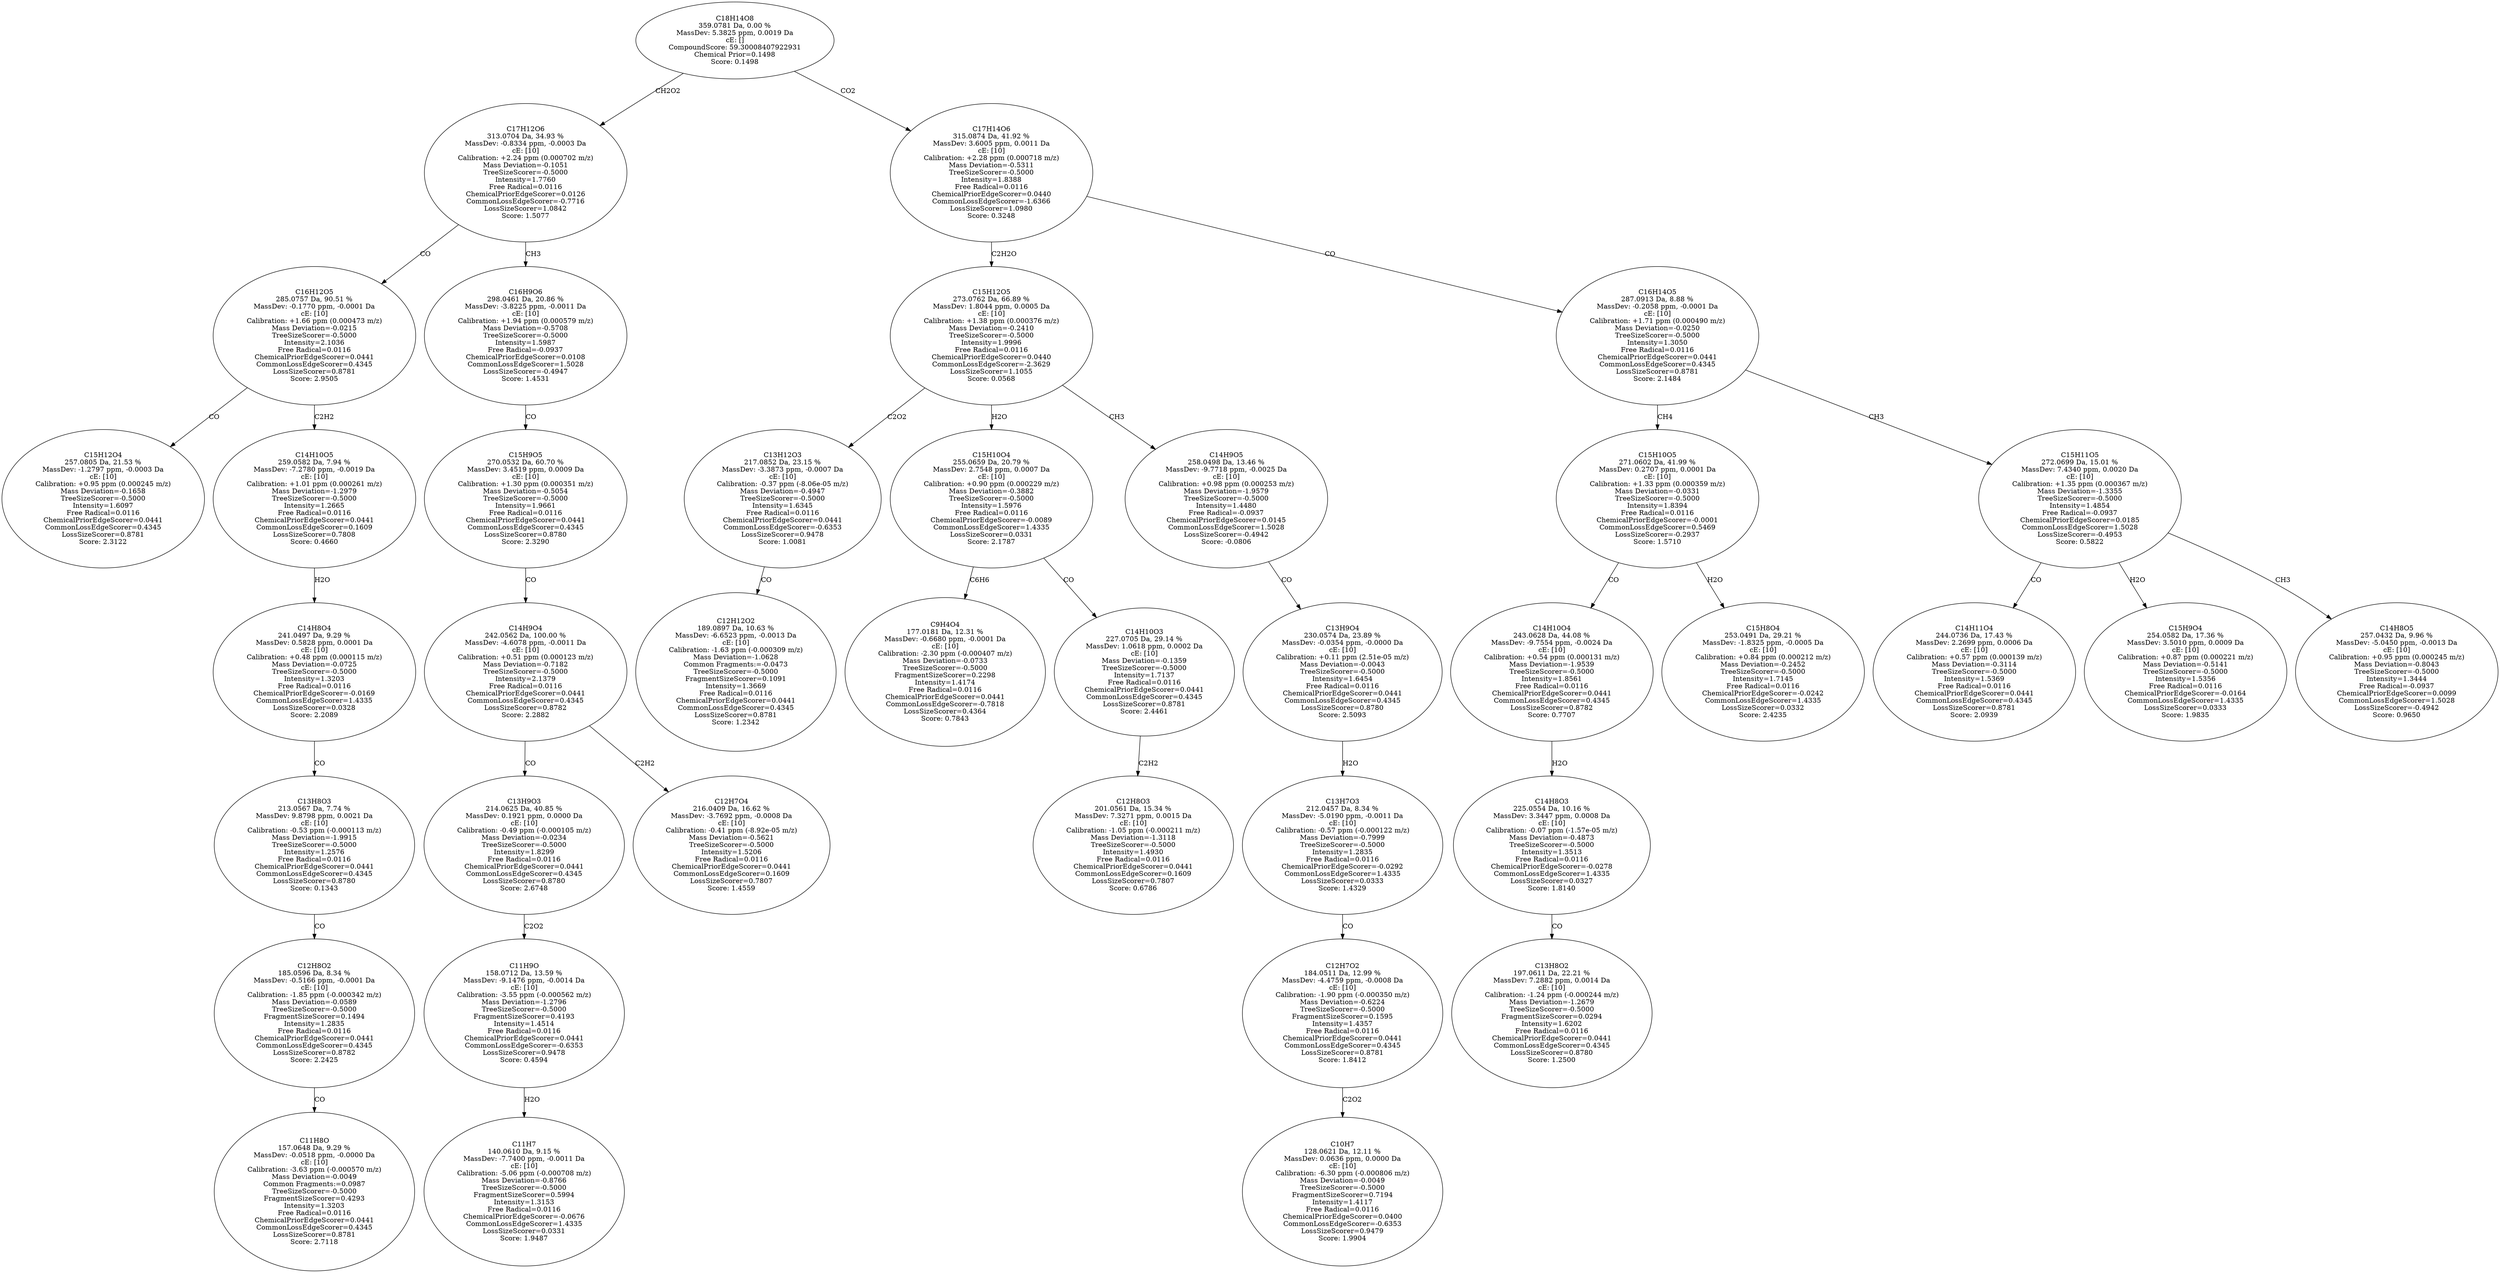 strict digraph {
v1 [label="C15H12O4\n257.0805 Da, 21.53 %\nMassDev: -1.2797 ppm, -0.0003 Da\ncE: [10]\nCalibration: +0.95 ppm (0.000245 m/z)\nMass Deviation=-0.1658\nTreeSizeScorer=-0.5000\nIntensity=1.6097\nFree Radical=0.0116\nChemicalPriorEdgeScorer=0.0441\nCommonLossEdgeScorer=0.4345\nLossSizeScorer=0.8781\nScore: 2.3122"];
v2 [label="C11H8O\n157.0648 Da, 9.29 %\nMassDev: -0.0518 ppm, -0.0000 Da\ncE: [10]\nCalibration: -3.63 ppm (-0.000570 m/z)\nMass Deviation=-0.0049\nCommon Fragments:=0.0987\nTreeSizeScorer=-0.5000\nFragmentSizeScorer=0.4293\nIntensity=1.3203\nFree Radical=0.0116\nChemicalPriorEdgeScorer=0.0441\nCommonLossEdgeScorer=0.4345\nLossSizeScorer=0.8781\nScore: 2.7118"];
v3 [label="C12H8O2\n185.0596 Da, 8.34 %\nMassDev: -0.5166 ppm, -0.0001 Da\ncE: [10]\nCalibration: -1.85 ppm (-0.000342 m/z)\nMass Deviation=-0.0589\nTreeSizeScorer=-0.5000\nFragmentSizeScorer=0.1494\nIntensity=1.2835\nFree Radical=0.0116\nChemicalPriorEdgeScorer=0.0441\nCommonLossEdgeScorer=0.4345\nLossSizeScorer=0.8782\nScore: 2.2425"];
v4 [label="C13H8O3\n213.0567 Da, 7.74 %\nMassDev: 9.8798 ppm, 0.0021 Da\ncE: [10]\nCalibration: -0.53 ppm (-0.000113 m/z)\nMass Deviation=-1.9915\nTreeSizeScorer=-0.5000\nIntensity=1.2576\nFree Radical=0.0116\nChemicalPriorEdgeScorer=0.0441\nCommonLossEdgeScorer=0.4345\nLossSizeScorer=0.8780\nScore: 0.1343"];
v5 [label="C14H8O4\n241.0497 Da, 9.29 %\nMassDev: 0.5828 ppm, 0.0001 Da\ncE: [10]\nCalibration: +0.48 ppm (0.000115 m/z)\nMass Deviation=-0.0725\nTreeSizeScorer=-0.5000\nIntensity=1.3203\nFree Radical=0.0116\nChemicalPriorEdgeScorer=-0.0169\nCommonLossEdgeScorer=1.4335\nLossSizeScorer=0.0328\nScore: 2.2089"];
v6 [label="C14H10O5\n259.0582 Da, 7.94 %\nMassDev: -7.2780 ppm, -0.0019 Da\ncE: [10]\nCalibration: +1.01 ppm (0.000261 m/z)\nMass Deviation=-1.2979\nTreeSizeScorer=-0.5000\nIntensity=1.2665\nFree Radical=0.0116\nChemicalPriorEdgeScorer=0.0441\nCommonLossEdgeScorer=0.1609\nLossSizeScorer=0.7808\nScore: 0.4660"];
v7 [label="C16H12O5\n285.0757 Da, 90.51 %\nMassDev: -0.1770 ppm, -0.0001 Da\ncE: [10]\nCalibration: +1.66 ppm (0.000473 m/z)\nMass Deviation=-0.0215\nTreeSizeScorer=-0.5000\nIntensity=2.1036\nFree Radical=0.0116\nChemicalPriorEdgeScorer=0.0441\nCommonLossEdgeScorer=0.4345\nLossSizeScorer=0.8781\nScore: 2.9505"];
v8 [label="C11H7\n140.0610 Da, 9.15 %\nMassDev: -7.7400 ppm, -0.0011 Da\ncE: [10]\nCalibration: -5.06 ppm (-0.000708 m/z)\nMass Deviation=-0.8766\nTreeSizeScorer=-0.5000\nFragmentSizeScorer=0.5994\nIntensity=1.3153\nFree Radical=0.0116\nChemicalPriorEdgeScorer=-0.0676\nCommonLossEdgeScorer=1.4335\nLossSizeScorer=0.0331\nScore: 1.9487"];
v9 [label="C11H9O\n158.0712 Da, 13.59 %\nMassDev: -9.1476 ppm, -0.0014 Da\ncE: [10]\nCalibration: -3.55 ppm (-0.000562 m/z)\nMass Deviation=-1.2796\nTreeSizeScorer=-0.5000\nFragmentSizeScorer=0.4193\nIntensity=1.4514\nFree Radical=0.0116\nChemicalPriorEdgeScorer=0.0441\nCommonLossEdgeScorer=-0.6353\nLossSizeScorer=0.9478\nScore: 0.4594"];
v10 [label="C13H9O3\n214.0625 Da, 40.85 %\nMassDev: 0.1921 ppm, 0.0000 Da\ncE: [10]\nCalibration: -0.49 ppm (-0.000105 m/z)\nMass Deviation=-0.0234\nTreeSizeScorer=-0.5000\nIntensity=1.8299\nFree Radical=0.0116\nChemicalPriorEdgeScorer=0.0441\nCommonLossEdgeScorer=0.4345\nLossSizeScorer=0.8780\nScore: 2.6748"];
v11 [label="C12H7O4\n216.0409 Da, 16.62 %\nMassDev: -3.7692 ppm, -0.0008 Da\ncE: [10]\nCalibration: -0.41 ppm (-8.92e-05 m/z)\nMass Deviation=-0.5621\nTreeSizeScorer=-0.5000\nIntensity=1.5206\nFree Radical=0.0116\nChemicalPriorEdgeScorer=0.0441\nCommonLossEdgeScorer=0.1609\nLossSizeScorer=0.7807\nScore: 1.4559"];
v12 [label="C14H9O4\n242.0562 Da, 100.00 %\nMassDev: -4.6078 ppm, -0.0011 Da\ncE: [10]\nCalibration: +0.51 ppm (0.000123 m/z)\nMass Deviation=-0.7182\nTreeSizeScorer=-0.5000\nIntensity=2.1379\nFree Radical=0.0116\nChemicalPriorEdgeScorer=0.0441\nCommonLossEdgeScorer=0.4345\nLossSizeScorer=0.8782\nScore: 2.2882"];
v13 [label="C15H9O5\n270.0532 Da, 60.70 %\nMassDev: 3.4519 ppm, 0.0009 Da\ncE: [10]\nCalibration: +1.30 ppm (0.000351 m/z)\nMass Deviation=-0.5054\nTreeSizeScorer=-0.5000\nIntensity=1.9661\nFree Radical=0.0116\nChemicalPriorEdgeScorer=0.0441\nCommonLossEdgeScorer=0.4345\nLossSizeScorer=0.8780\nScore: 2.3290"];
v14 [label="C16H9O6\n298.0461 Da, 20.86 %\nMassDev: -3.8225 ppm, -0.0011 Da\ncE: [10]\nCalibration: +1.94 ppm (0.000579 m/z)\nMass Deviation=-0.5708\nTreeSizeScorer=-0.5000\nIntensity=1.5987\nFree Radical=-0.0937\nChemicalPriorEdgeScorer=0.0108\nCommonLossEdgeScorer=1.5028\nLossSizeScorer=-0.4947\nScore: 1.4531"];
v15 [label="C17H12O6\n313.0704 Da, 34.93 %\nMassDev: -0.8334 ppm, -0.0003 Da\ncE: [10]\nCalibration: +2.24 ppm (0.000702 m/z)\nMass Deviation=-0.1051\nTreeSizeScorer=-0.5000\nIntensity=1.7760\nFree Radical=0.0116\nChemicalPriorEdgeScorer=0.0126\nCommonLossEdgeScorer=-0.7716\nLossSizeScorer=1.0842\nScore: 1.5077"];
v16 [label="C12H12O2\n189.0897 Da, 10.63 %\nMassDev: -6.6523 ppm, -0.0013 Da\ncE: [10]\nCalibration: -1.63 ppm (-0.000309 m/z)\nMass Deviation=-1.0628\nCommon Fragments:=-0.0473\nTreeSizeScorer=-0.5000\nFragmentSizeScorer=0.1091\nIntensity=1.3669\nFree Radical=0.0116\nChemicalPriorEdgeScorer=0.0441\nCommonLossEdgeScorer=0.4345\nLossSizeScorer=0.8781\nScore: 1.2342"];
v17 [label="C13H12O3\n217.0852 Da, 23.15 %\nMassDev: -3.3873 ppm, -0.0007 Da\ncE: [10]\nCalibration: -0.37 ppm (-8.06e-05 m/z)\nMass Deviation=-0.4947\nTreeSizeScorer=-0.5000\nIntensity=1.6345\nFree Radical=0.0116\nChemicalPriorEdgeScorer=0.0441\nCommonLossEdgeScorer=-0.6353\nLossSizeScorer=0.9478\nScore: 1.0081"];
v18 [label="C9H4O4\n177.0181 Da, 12.31 %\nMassDev: -0.6680 ppm, -0.0001 Da\ncE: [10]\nCalibration: -2.30 ppm (-0.000407 m/z)\nMass Deviation=-0.0733\nTreeSizeScorer=-0.5000\nFragmentSizeScorer=0.2298\nIntensity=1.4174\nFree Radical=0.0116\nChemicalPriorEdgeScorer=0.0441\nCommonLossEdgeScorer=-0.7818\nLossSizeScorer=0.4364\nScore: 0.7843"];
v19 [label="C12H8O3\n201.0561 Da, 15.34 %\nMassDev: 7.3271 ppm, 0.0015 Da\ncE: [10]\nCalibration: -1.05 ppm (-0.000211 m/z)\nMass Deviation=-1.3118\nTreeSizeScorer=-0.5000\nIntensity=1.4930\nFree Radical=0.0116\nChemicalPriorEdgeScorer=0.0441\nCommonLossEdgeScorer=0.1609\nLossSizeScorer=0.7807\nScore: 0.6786"];
v20 [label="C14H10O3\n227.0705 Da, 29.14 %\nMassDev: 1.0618 ppm, 0.0002 Da\ncE: [10]\nMass Deviation=-0.1359\nTreeSizeScorer=-0.5000\nIntensity=1.7137\nFree Radical=0.0116\nChemicalPriorEdgeScorer=0.0441\nCommonLossEdgeScorer=0.4345\nLossSizeScorer=0.8781\nScore: 2.4461"];
v21 [label="C15H10O4\n255.0659 Da, 20.79 %\nMassDev: 2.7548 ppm, 0.0007 Da\ncE: [10]\nCalibration: +0.90 ppm (0.000229 m/z)\nMass Deviation=-0.3882\nTreeSizeScorer=-0.5000\nIntensity=1.5976\nFree Radical=0.0116\nChemicalPriorEdgeScorer=-0.0089\nCommonLossEdgeScorer=1.4335\nLossSizeScorer=0.0331\nScore: 2.1787"];
v22 [label="C10H7\n128.0621 Da, 12.11 %\nMassDev: 0.0636 ppm, 0.0000 Da\ncE: [10]\nCalibration: -6.30 ppm (-0.000806 m/z)\nMass Deviation=-0.0049\nTreeSizeScorer=-0.5000\nFragmentSizeScorer=0.7194\nIntensity=1.4117\nFree Radical=0.0116\nChemicalPriorEdgeScorer=0.0400\nCommonLossEdgeScorer=-0.6353\nLossSizeScorer=0.9479\nScore: 1.9904"];
v23 [label="C12H7O2\n184.0511 Da, 12.99 %\nMassDev: -4.4759 ppm, -0.0008 Da\ncE: [10]\nCalibration: -1.90 ppm (-0.000350 m/z)\nMass Deviation=-0.6224\nTreeSizeScorer=-0.5000\nFragmentSizeScorer=0.1595\nIntensity=1.4357\nFree Radical=0.0116\nChemicalPriorEdgeScorer=0.0441\nCommonLossEdgeScorer=0.4345\nLossSizeScorer=0.8781\nScore: 1.8412"];
v24 [label="C13H7O3\n212.0457 Da, 8.34 %\nMassDev: -5.0190 ppm, -0.0011 Da\ncE: [10]\nCalibration: -0.57 ppm (-0.000122 m/z)\nMass Deviation=-0.7999\nTreeSizeScorer=-0.5000\nIntensity=1.2835\nFree Radical=0.0116\nChemicalPriorEdgeScorer=-0.0292\nCommonLossEdgeScorer=1.4335\nLossSizeScorer=0.0333\nScore: 1.4329"];
v25 [label="C13H9O4\n230.0574 Da, 23.89 %\nMassDev: -0.0354 ppm, -0.0000 Da\ncE: [10]\nCalibration: +0.11 ppm (2.51e-05 m/z)\nMass Deviation=-0.0043\nTreeSizeScorer=-0.5000\nIntensity=1.6454\nFree Radical=0.0116\nChemicalPriorEdgeScorer=0.0441\nCommonLossEdgeScorer=0.4345\nLossSizeScorer=0.8780\nScore: 2.5093"];
v26 [label="C14H9O5\n258.0498 Da, 13.46 %\nMassDev: -9.7718 ppm, -0.0025 Da\ncE: [10]\nCalibration: +0.98 ppm (0.000253 m/z)\nMass Deviation=-1.9579\nTreeSizeScorer=-0.5000\nIntensity=1.4480\nFree Radical=-0.0937\nChemicalPriorEdgeScorer=0.0145\nCommonLossEdgeScorer=1.5028\nLossSizeScorer=-0.4942\nScore: -0.0806"];
v27 [label="C15H12O5\n273.0762 Da, 66.89 %\nMassDev: 1.8044 ppm, 0.0005 Da\ncE: [10]\nCalibration: +1.38 ppm (0.000376 m/z)\nMass Deviation=-0.2410\nTreeSizeScorer=-0.5000\nIntensity=1.9996\nFree Radical=0.0116\nChemicalPriorEdgeScorer=0.0440\nCommonLossEdgeScorer=-2.3629\nLossSizeScorer=1.1055\nScore: 0.0568"];
v28 [label="C13H8O2\n197.0611 Da, 22.21 %\nMassDev: 7.2882 ppm, 0.0014 Da\ncE: [10]\nCalibration: -1.24 ppm (-0.000244 m/z)\nMass Deviation=-1.2679\nTreeSizeScorer=-0.5000\nFragmentSizeScorer=0.0294\nIntensity=1.6202\nFree Radical=0.0116\nChemicalPriorEdgeScorer=0.0441\nCommonLossEdgeScorer=0.4345\nLossSizeScorer=0.8780\nScore: 1.2500"];
v29 [label="C14H8O3\n225.0554 Da, 10.16 %\nMassDev: 3.3447 ppm, 0.0008 Da\ncE: [10]\nCalibration: -0.07 ppm (-1.57e-05 m/z)\nMass Deviation=-0.4873\nTreeSizeScorer=-0.5000\nIntensity=1.3513\nFree Radical=0.0116\nChemicalPriorEdgeScorer=-0.0278\nCommonLossEdgeScorer=1.4335\nLossSizeScorer=0.0327\nScore: 1.8140"];
v30 [label="C14H10O4\n243.0628 Da, 44.08 %\nMassDev: -9.7554 ppm, -0.0024 Da\ncE: [10]\nCalibration: +0.54 ppm (0.000131 m/z)\nMass Deviation=-1.9539\nTreeSizeScorer=-0.5000\nIntensity=1.8561\nFree Radical=0.0116\nChemicalPriorEdgeScorer=0.0441\nCommonLossEdgeScorer=0.4345\nLossSizeScorer=0.8782\nScore: 0.7707"];
v31 [label="C15H8O4\n253.0491 Da, 29.21 %\nMassDev: -1.8325 ppm, -0.0005 Da\ncE: [10]\nCalibration: +0.84 ppm (0.000212 m/z)\nMass Deviation=-0.2452\nTreeSizeScorer=-0.5000\nIntensity=1.7145\nFree Radical=0.0116\nChemicalPriorEdgeScorer=-0.0242\nCommonLossEdgeScorer=1.4335\nLossSizeScorer=0.0332\nScore: 2.4235"];
v32 [label="C15H10O5\n271.0602 Da, 41.99 %\nMassDev: 0.2707 ppm, 0.0001 Da\ncE: [10]\nCalibration: +1.33 ppm (0.000359 m/z)\nMass Deviation=-0.0331\nTreeSizeScorer=-0.5000\nIntensity=1.8394\nFree Radical=0.0116\nChemicalPriorEdgeScorer=-0.0001\nCommonLossEdgeScorer=0.5469\nLossSizeScorer=-0.2937\nScore: 1.5710"];
v33 [label="C14H11O4\n244.0736 Da, 17.43 %\nMassDev: 2.2699 ppm, 0.0006 Da\ncE: [10]\nCalibration: +0.57 ppm (0.000139 m/z)\nMass Deviation=-0.3114\nTreeSizeScorer=-0.5000\nIntensity=1.5369\nFree Radical=0.0116\nChemicalPriorEdgeScorer=0.0441\nCommonLossEdgeScorer=0.4345\nLossSizeScorer=0.8781\nScore: 2.0939"];
v34 [label="C15H9O4\n254.0582 Da, 17.36 %\nMassDev: 3.5010 ppm, 0.0009 Da\ncE: [10]\nCalibration: +0.87 ppm (0.000221 m/z)\nMass Deviation=-0.5141\nTreeSizeScorer=-0.5000\nIntensity=1.5356\nFree Radical=0.0116\nChemicalPriorEdgeScorer=-0.0164\nCommonLossEdgeScorer=1.4335\nLossSizeScorer=0.0333\nScore: 1.9835"];
v35 [label="C14H8O5\n257.0432 Da, 9.96 %\nMassDev: -5.0450 ppm, -0.0013 Da\ncE: [10]\nCalibration: +0.95 ppm (0.000245 m/z)\nMass Deviation=-0.8043\nTreeSizeScorer=-0.5000\nIntensity=1.3444\nFree Radical=-0.0937\nChemicalPriorEdgeScorer=0.0099\nCommonLossEdgeScorer=1.5028\nLossSizeScorer=-0.4942\nScore: 0.9650"];
v36 [label="C15H11O5\n272.0699 Da, 15.01 %\nMassDev: 7.4340 ppm, 0.0020 Da\ncE: [10]\nCalibration: +1.35 ppm (0.000367 m/z)\nMass Deviation=-1.3355\nTreeSizeScorer=-0.5000\nIntensity=1.4854\nFree Radical=-0.0937\nChemicalPriorEdgeScorer=0.0185\nCommonLossEdgeScorer=1.5028\nLossSizeScorer=-0.4953\nScore: 0.5822"];
v37 [label="C16H14O5\n287.0913 Da, 8.88 %\nMassDev: -0.2058 ppm, -0.0001 Da\ncE: [10]\nCalibration: +1.71 ppm (0.000490 m/z)\nMass Deviation=-0.0250\nTreeSizeScorer=-0.5000\nIntensity=1.3050\nFree Radical=0.0116\nChemicalPriorEdgeScorer=0.0441\nCommonLossEdgeScorer=0.4345\nLossSizeScorer=0.8781\nScore: 2.1484"];
v38 [label="C17H14O6\n315.0874 Da, 41.92 %\nMassDev: 3.6005 ppm, 0.0011 Da\ncE: [10]\nCalibration: +2.28 ppm (0.000718 m/z)\nMass Deviation=-0.5311\nTreeSizeScorer=-0.5000\nIntensity=1.8388\nFree Radical=0.0116\nChemicalPriorEdgeScorer=0.0440\nCommonLossEdgeScorer=-1.6366\nLossSizeScorer=1.0980\nScore: 0.3248"];
v39 [label="C18H14O8\n359.0781 Da, 0.00 %\nMassDev: 5.3825 ppm, 0.0019 Da\ncE: []\nCompoundScore: 59.30008407922931\nChemical Prior=0.1498\nScore: 0.1498"];
v7 -> v1 [label="CO"];
v3 -> v2 [label="CO"];
v4 -> v3 [label="CO"];
v5 -> v4 [label="CO"];
v6 -> v5 [label="H2O"];
v7 -> v6 [label="C2H2"];
v15 -> v7 [label="CO"];
v9 -> v8 [label="H2O"];
v10 -> v9 [label="C2O2"];
v12 -> v10 [label="CO"];
v12 -> v11 [label="C2H2"];
v13 -> v12 [label="CO"];
v14 -> v13 [label="CO"];
v15 -> v14 [label="CH3"];
v39 -> v15 [label="CH2O2"];
v17 -> v16 [label="CO"];
v27 -> v17 [label="C2O2"];
v21 -> v18 [label="C6H6"];
v20 -> v19 [label="C2H2"];
v21 -> v20 [label="CO"];
v27 -> v21 [label="H2O"];
v23 -> v22 [label="C2O2"];
v24 -> v23 [label="CO"];
v25 -> v24 [label="H2O"];
v26 -> v25 [label="CO"];
v27 -> v26 [label="CH3"];
v38 -> v27 [label="C2H2O"];
v29 -> v28 [label="CO"];
v30 -> v29 [label="H2O"];
v32 -> v30 [label="CO"];
v32 -> v31 [label="H2O"];
v37 -> v32 [label="CH4"];
v36 -> v33 [label="CO"];
v36 -> v34 [label="H2O"];
v36 -> v35 [label="CH3"];
v37 -> v36 [label="CH3"];
v38 -> v37 [label="CO"];
v39 -> v38 [label="CO2"];
}